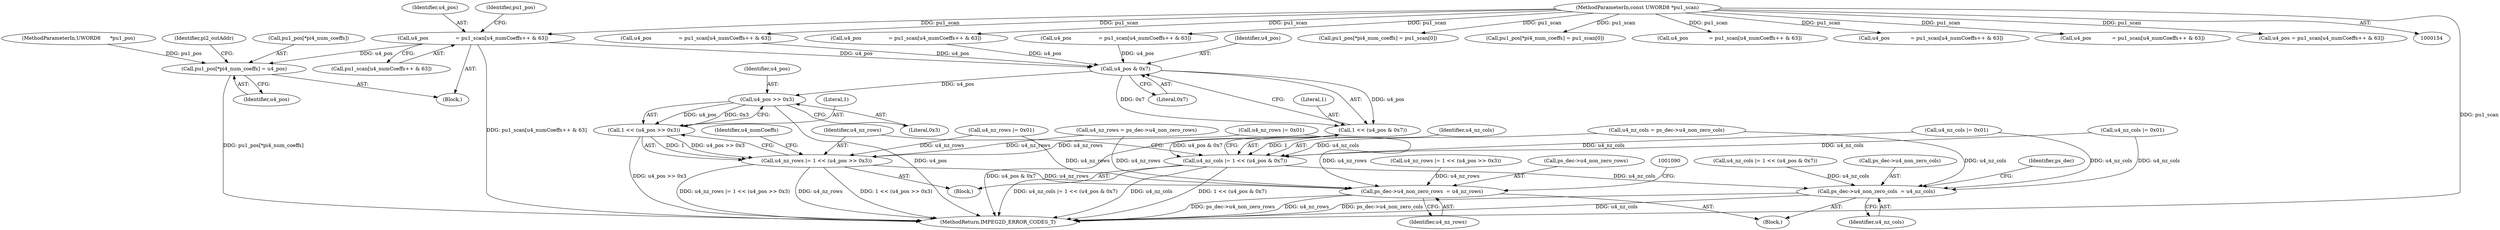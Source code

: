 digraph "0_Android_227c1f829127405e21dab1664393050c652ef71e@array" {
"1000964" [label="(Call,u4_pos                 = pu1_scan[u4_numCoeffs++ & 63])"];
"1000157" [label="(MethodParameterIn,const UWORD8 *pu1_scan)"];
"1000972" [label="(Call,pu1_pos[*pi4_num_coeffs] = u4_pos)"];
"1001061" [label="(Call,u4_pos & 0x7)"];
"1001059" [label="(Call,1 << (u4_pos & 0x7))"];
"1001057" [label="(Call,u4_nz_cols |= 1 << (u4_pos & 0x7))"];
"1001078" [label="(Call,ps_dec->u4_non_zero_cols  = u4_nz_cols)"];
"1001068" [label="(Call,u4_pos >> 0x3)"];
"1001066" [label="(Call,1 << (u4_pos >> 0x3))"];
"1001064" [label="(Call,u4_nz_rows |= 1 << (u4_pos >> 0x3))"];
"1001083" [label="(Call,ps_dec->u4_non_zero_rows  = u4_nz_rows)"];
"1000965" [label="(Identifier,u4_pos)"];
"1001063" [label="(Literal,0x7)"];
"1000972" [label="(Call,pu1_pos[*pi4_num_coeffs] = u4_pos)"];
"1001064" [label="(Call,u4_nz_rows |= 1 << (u4_pos >> 0x3))"];
"1001073" [label="(Identifier,u4_numCoeffs)"];
"1000755" [label="(Block,)"];
"1001066" [label="(Call,1 << (u4_pos >> 0x3))"];
"1000980" [label="(Identifier,pi2_outAddr)"];
"1000201" [label="(Call,u4_nz_cols = ps_dec->u4_non_zero_cols)"];
"1001082" [label="(Identifier,u4_nz_cols)"];
"1000730" [label="(Call,u4_nz_cols |= 1 << (u4_pos & 0x7))"];
"1001087" [label="(Identifier,u4_nz_rows)"];
"1000933" [label="(Block,)"];
"1000974" [label="(Identifier,pu1_pos)"];
"1000330" [label="(Call,u4_nz_rows |= 0x01)"];
"1000327" [label="(Call,u4_nz_cols |= 0x01)"];
"1000165" [label="(Block,)"];
"1001060" [label="(Literal,1)"];
"1000364" [label="(Call,pu1_pos[*pi4_num_coeffs] = pu1_scan[0])"];
"1000808" [label="(Call,u4_pos                 = pu1_scan[u4_numCoeffs++ & 63])"];
"1001083" [label="(Call,ps_dec->u4_non_zero_rows  = u4_nz_rows)"];
"1001062" [label="(Identifier,u4_pos)"];
"1001057" [label="(Call,u4_nz_cols |= 1 << (u4_pos & 0x7))"];
"1000311" [label="(Call,pu1_pos[*pi4_num_coeffs] = pu1_scan[0])"];
"1001058" [label="(Identifier,u4_nz_cols)"];
"1000157" [label="(MethodParameterIn,const UWORD8 *pu1_scan)"];
"1000964" [label="(Call,u4_pos                 = pu1_scan[u4_numCoeffs++ & 63])"];
"1001065" [label="(Identifier,u4_nz_rows)"];
"1000737" [label="(Call,u4_nz_rows |= 1 << (u4_pos >> 0x3))"];
"1000578" [label="(Call,u4_pos             = pu1_scan[u4_numCoeffs++ & 63])"];
"1001061" [label="(Call,u4_pos & 0x7)"];
"1000973" [label="(Call,pu1_pos[*pi4_num_coeffs])"];
"1000899" [label="(Call,u4_pos                 = pu1_scan[u4_numCoeffs++ & 63])"];
"1001084" [label="(Call,ps_dec->u4_non_zero_rows)"];
"1001059" [label="(Call,1 << (u4_pos & 0x7))"];
"1001068" [label="(Call,u4_pos >> 0x3)"];
"1001079" [label="(Call,ps_dec->u4_non_zero_cols)"];
"1001092" [label="(MethodReturn,IMPEG2D_ERROR_CODES_T)"];
"1000378" [label="(Call,u4_nz_cols |= 0x01)"];
"1000966" [label="(Call,pu1_scan[u4_numCoeffs++ & 63])"];
"1000637" [label="(Call,u4_pos             = pu1_scan[u4_numCoeffs++ & 63])"];
"1000468" [label="(Call,u4_pos             = pu1_scan[u4_numCoeffs++ & 63])"];
"1000158" [label="(MethodParameterIn,UWORD8      *pu1_pos)"];
"1000707" [label="(Call,u4_pos = pu1_scan[u4_numCoeffs++ & 63])"];
"1001085" [label="(Identifier,ps_dec)"];
"1001034" [label="(Call,u4_pos                 = pu1_scan[u4_numCoeffs++ & 63])"];
"1000381" [label="(Call,u4_nz_rows |= 0x01)"];
"1000206" [label="(Call,u4_nz_rows = ps_dec->u4_non_zero_rows)"];
"1001069" [label="(Identifier,u4_pos)"];
"1000977" [label="(Identifier,u4_pos)"];
"1001078" [label="(Call,ps_dec->u4_non_zero_cols  = u4_nz_cols)"];
"1001067" [label="(Literal,1)"];
"1001070" [label="(Literal,0x3)"];
"1000964" -> "1000933"  [label="AST: "];
"1000964" -> "1000966"  [label="CFG: "];
"1000965" -> "1000964"  [label="AST: "];
"1000966" -> "1000964"  [label="AST: "];
"1000974" -> "1000964"  [label="CFG: "];
"1000964" -> "1001092"  [label="DDG: pu1_scan[u4_numCoeffs++ & 63]"];
"1000157" -> "1000964"  [label="DDG: pu1_scan"];
"1000964" -> "1000972"  [label="DDG: u4_pos"];
"1000964" -> "1001061"  [label="DDG: u4_pos"];
"1000157" -> "1000154"  [label="AST: "];
"1000157" -> "1001092"  [label="DDG: pu1_scan"];
"1000157" -> "1000311"  [label="DDG: pu1_scan"];
"1000157" -> "1000364"  [label="DDG: pu1_scan"];
"1000157" -> "1000468"  [label="DDG: pu1_scan"];
"1000157" -> "1000578"  [label="DDG: pu1_scan"];
"1000157" -> "1000637"  [label="DDG: pu1_scan"];
"1000157" -> "1000707"  [label="DDG: pu1_scan"];
"1000157" -> "1000808"  [label="DDG: pu1_scan"];
"1000157" -> "1000899"  [label="DDG: pu1_scan"];
"1000157" -> "1001034"  [label="DDG: pu1_scan"];
"1000972" -> "1000933"  [label="AST: "];
"1000972" -> "1000977"  [label="CFG: "];
"1000973" -> "1000972"  [label="AST: "];
"1000977" -> "1000972"  [label="AST: "];
"1000980" -> "1000972"  [label="CFG: "];
"1000972" -> "1001092"  [label="DDG: pu1_pos[*pi4_num_coeffs]"];
"1000158" -> "1000972"  [label="DDG: pu1_pos"];
"1001061" -> "1001059"  [label="AST: "];
"1001061" -> "1001063"  [label="CFG: "];
"1001062" -> "1001061"  [label="AST: "];
"1001063" -> "1001061"  [label="AST: "];
"1001059" -> "1001061"  [label="CFG: "];
"1001061" -> "1001059"  [label="DDG: u4_pos"];
"1001061" -> "1001059"  [label="DDG: 0x7"];
"1001034" -> "1001061"  [label="DDG: u4_pos"];
"1000899" -> "1001061"  [label="DDG: u4_pos"];
"1000808" -> "1001061"  [label="DDG: u4_pos"];
"1001061" -> "1001068"  [label="DDG: u4_pos"];
"1001059" -> "1001057"  [label="AST: "];
"1001060" -> "1001059"  [label="AST: "];
"1001057" -> "1001059"  [label="CFG: "];
"1001059" -> "1001092"  [label="DDG: u4_pos & 0x7"];
"1001059" -> "1001057"  [label="DDG: 1"];
"1001059" -> "1001057"  [label="DDG: u4_pos & 0x7"];
"1001057" -> "1000755"  [label="AST: "];
"1001058" -> "1001057"  [label="AST: "];
"1001065" -> "1001057"  [label="CFG: "];
"1001057" -> "1001092"  [label="DDG: u4_nz_cols |= 1 << (u4_pos & 0x7)"];
"1001057" -> "1001092"  [label="DDG: u4_nz_cols"];
"1001057" -> "1001092"  [label="DDG: 1 << (u4_pos & 0x7)"];
"1000327" -> "1001057"  [label="DDG: u4_nz_cols"];
"1000378" -> "1001057"  [label="DDG: u4_nz_cols"];
"1000201" -> "1001057"  [label="DDG: u4_nz_cols"];
"1001057" -> "1001078"  [label="DDG: u4_nz_cols"];
"1001078" -> "1000165"  [label="AST: "];
"1001078" -> "1001082"  [label="CFG: "];
"1001079" -> "1001078"  [label="AST: "];
"1001082" -> "1001078"  [label="AST: "];
"1001085" -> "1001078"  [label="CFG: "];
"1001078" -> "1001092"  [label="DDG: ps_dec->u4_non_zero_cols"];
"1001078" -> "1001092"  [label="DDG: u4_nz_cols"];
"1000327" -> "1001078"  [label="DDG: u4_nz_cols"];
"1000378" -> "1001078"  [label="DDG: u4_nz_cols"];
"1000730" -> "1001078"  [label="DDG: u4_nz_cols"];
"1000201" -> "1001078"  [label="DDG: u4_nz_cols"];
"1001068" -> "1001066"  [label="AST: "];
"1001068" -> "1001070"  [label="CFG: "];
"1001069" -> "1001068"  [label="AST: "];
"1001070" -> "1001068"  [label="AST: "];
"1001066" -> "1001068"  [label="CFG: "];
"1001068" -> "1001092"  [label="DDG: u4_pos"];
"1001068" -> "1001066"  [label="DDG: u4_pos"];
"1001068" -> "1001066"  [label="DDG: 0x3"];
"1001066" -> "1001064"  [label="AST: "];
"1001067" -> "1001066"  [label="AST: "];
"1001064" -> "1001066"  [label="CFG: "];
"1001066" -> "1001092"  [label="DDG: u4_pos >> 0x3"];
"1001066" -> "1001064"  [label="DDG: 1"];
"1001066" -> "1001064"  [label="DDG: u4_pos >> 0x3"];
"1001064" -> "1000755"  [label="AST: "];
"1001065" -> "1001064"  [label="AST: "];
"1001073" -> "1001064"  [label="CFG: "];
"1001064" -> "1001092"  [label="DDG: 1 << (u4_pos >> 0x3)"];
"1001064" -> "1001092"  [label="DDG: u4_nz_rows |= 1 << (u4_pos >> 0x3)"];
"1001064" -> "1001092"  [label="DDG: u4_nz_rows"];
"1000330" -> "1001064"  [label="DDG: u4_nz_rows"];
"1000381" -> "1001064"  [label="DDG: u4_nz_rows"];
"1000206" -> "1001064"  [label="DDG: u4_nz_rows"];
"1001064" -> "1001083"  [label="DDG: u4_nz_rows"];
"1001083" -> "1000165"  [label="AST: "];
"1001083" -> "1001087"  [label="CFG: "];
"1001084" -> "1001083"  [label="AST: "];
"1001087" -> "1001083"  [label="AST: "];
"1001090" -> "1001083"  [label="CFG: "];
"1001083" -> "1001092"  [label="DDG: u4_nz_rows"];
"1001083" -> "1001092"  [label="DDG: ps_dec->u4_non_zero_rows"];
"1000330" -> "1001083"  [label="DDG: u4_nz_rows"];
"1000381" -> "1001083"  [label="DDG: u4_nz_rows"];
"1000206" -> "1001083"  [label="DDG: u4_nz_rows"];
"1000737" -> "1001083"  [label="DDG: u4_nz_rows"];
}
